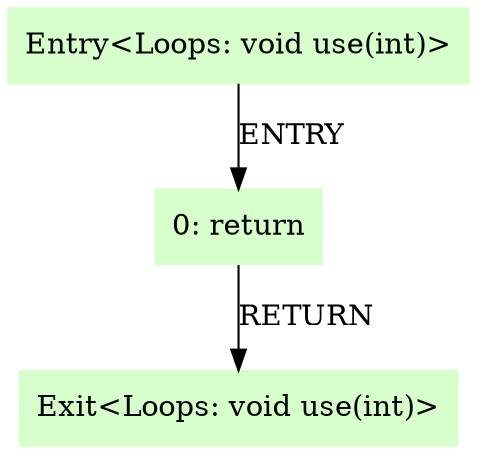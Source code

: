 digraph G {
  node [shape=box,style=filled,color=".3 .2 1.0",];
  "0" [label="Entry<Loops: void use(int)>",];
  "1" [label="0: return",];
  "2" [label="Exit<Loops: void use(int)>",];
  "0" -> "1" [label="ENTRY",];
  "1" -> "2" [label="RETURN",];
}
